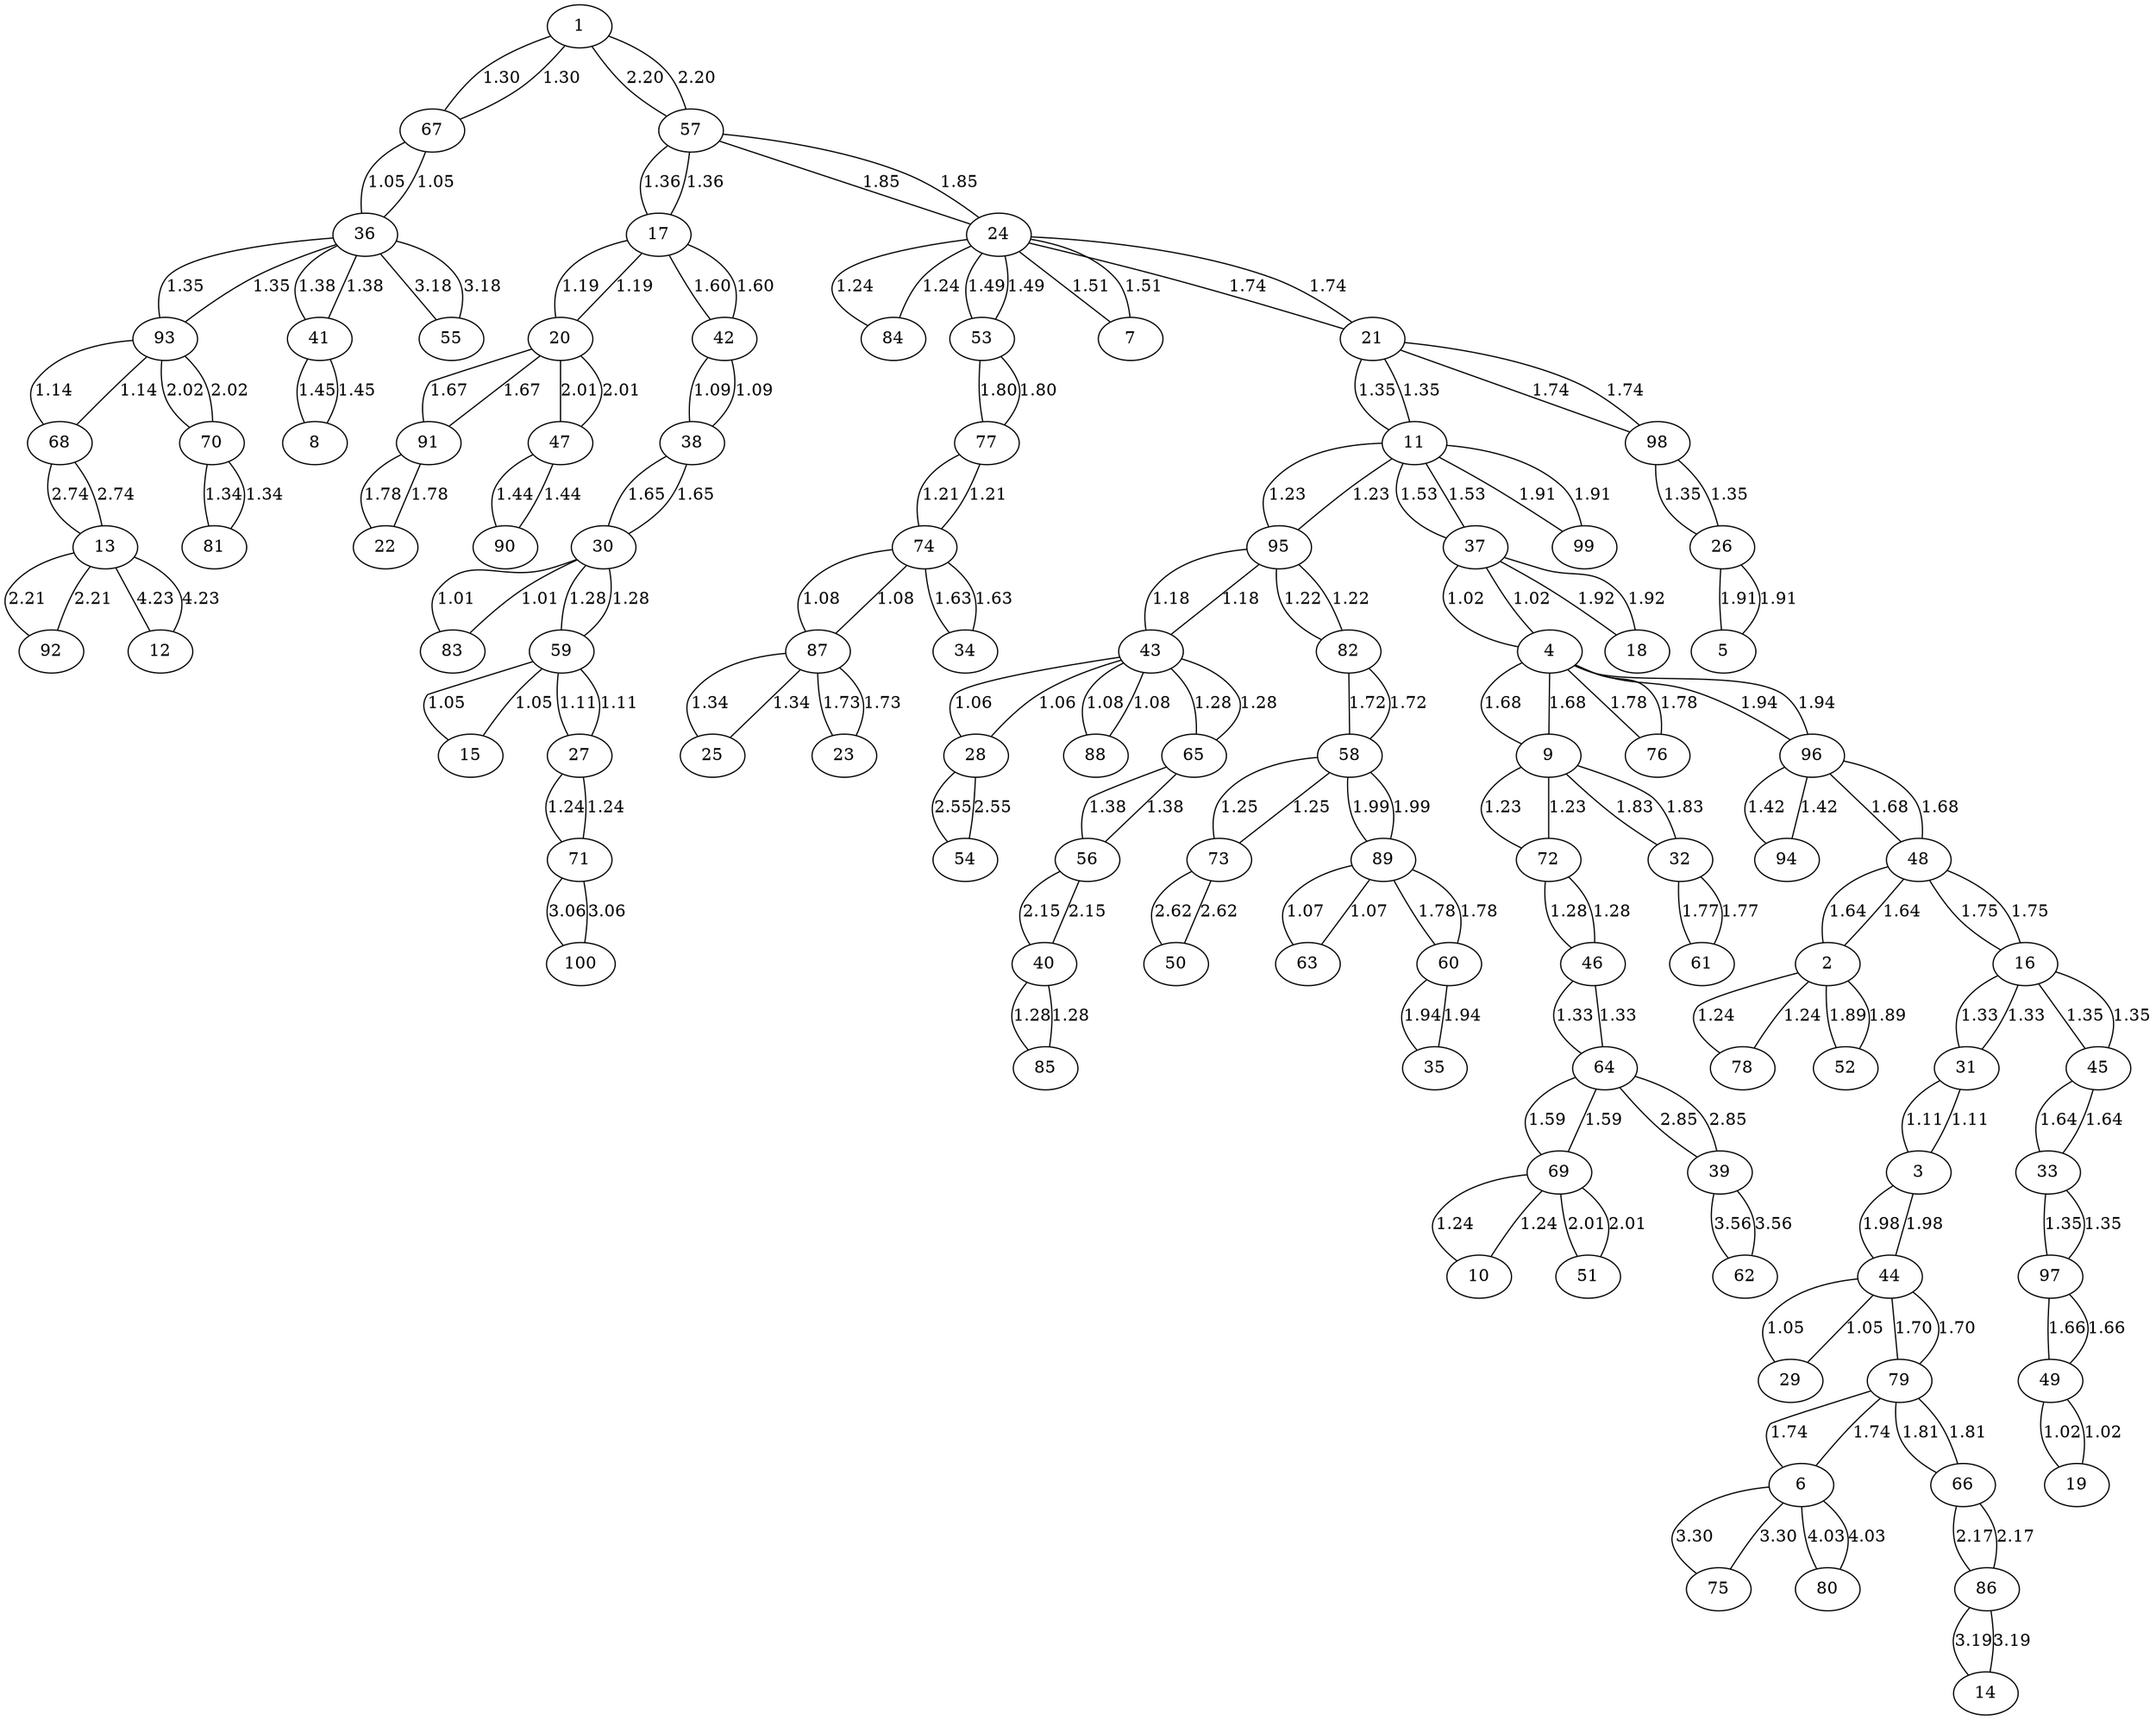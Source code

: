 graph sample {
1 -- 67 [label=1.30];
67 -- 1 [label=1.30];
67 -- 36 [label=1.05];
36 -- 67 [label=1.05];
36 -- 93 [label=1.35];
93 -- 36 [label=1.35];
93 -- 68 [label=1.14];
68 -- 93 [label=1.14];
36 -- 41 [label=1.38];
41 -- 36 [label=1.38];
41 -- 8 [label=1.45];
8 -- 41 [label=1.45];
93 -- 70 [label=2.02];
70 -- 93 [label=2.02];
70 -- 81 [label=1.34];
81 -- 70 [label=1.34];
1 -- 57 [label=2.20];
57 -- 1 [label=2.20];
57 -- 17 [label=1.36];
17 -- 57 [label=1.36];
17 -- 20 [label=1.19];
20 -- 17 [label=1.19];
17 -- 42 [label=1.60];
42 -- 17 [label=1.60];
42 -- 38 [label=1.09];
38 -- 42 [label=1.09];
38 -- 30 [label=1.65];
30 -- 38 [label=1.65];
30 -- 83 [label=1.01];
83 -- 30 [label=1.01];
30 -- 59 [label=1.28];
59 -- 30 [label=1.28];
59 -- 15 [label=1.05];
15 -- 59 [label=1.05];
59 -- 27 [label=1.11];
27 -- 59 [label=1.11];
27 -- 71 [label=1.24];
71 -- 27 [label=1.24];
20 -- 91 [label=1.67];
91 -- 20 [label=1.67];
91 -- 22 [label=1.78];
22 -- 91 [label=1.78];
57 -- 24 [label=1.85];
24 -- 57 [label=1.85];
24 -- 84 [label=1.24];
84 -- 24 [label=1.24];
24 -- 53 [label=1.49];
53 -- 24 [label=1.49];
24 -- 7 [label=1.51];
7 -- 24 [label=1.51];
24 -- 21 [label=1.74];
21 -- 24 [label=1.74];
21 -- 11 [label=1.35];
11 -- 21 [label=1.35];
11 -- 95 [label=1.23];
95 -- 11 [label=1.23];
95 -- 43 [label=1.18];
43 -- 95 [label=1.18];
43 -- 28 [label=1.06];
28 -- 43 [label=1.06];
43 -- 88 [label=1.08];
88 -- 43 [label=1.08];
95 -- 82 [label=1.22];
82 -- 95 [label=1.22];
43 -- 65 [label=1.28];
65 -- 43 [label=1.28];
65 -- 56 [label=1.38];
56 -- 65 [label=1.38];
11 -- 37 [label=1.53];
37 -- 11 [label=1.53];
37 -- 4 [label=1.02];
4 -- 37 [label=1.02];
4 -- 9 [label=1.68];
9 -- 4 [label=1.68];
9 -- 72 [label=1.23];
72 -- 9 [label=1.23];
72 -- 46 [label=1.28];
46 -- 72 [label=1.28];
46 -- 64 [label=1.33];
64 -- 46 [label=1.33];
64 -- 69 [label=1.59];
69 -- 64 [label=1.59];
69 -- 10 [label=1.24];
10 -- 69 [label=1.24];
82 -- 58 [label=1.72];
58 -- 82 [label=1.72];
58 -- 73 [label=1.25];
73 -- 58 [label=1.25];
21 -- 98 [label=1.74];
98 -- 21 [label=1.74];
98 -- 26 [label=1.35];
26 -- 98 [label=1.35];
4 -- 76 [label=1.78];
76 -- 4 [label=1.78];
53 -- 77 [label=1.80];
77 -- 53 [label=1.80];
77 -- 74 [label=1.21];
74 -- 77 [label=1.21];
74 -- 87 [label=1.08];
87 -- 74 [label=1.08];
87 -- 25 [label=1.34];
25 -- 87 [label=1.34];
74 -- 34 [label=1.63];
34 -- 74 [label=1.63];
87 -- 23 [label=1.73];
23 -- 87 [label=1.73];
9 -- 32 [label=1.83];
32 -- 9 [label=1.83];
32 -- 61 [label=1.77];
61 -- 32 [label=1.77];
11 -- 99 [label=1.91];
99 -- 11 [label=1.91];
26 -- 5 [label=1.91];
5 -- 26 [label=1.91];
37 -- 18 [label=1.92];
18 -- 37 [label=1.92];
4 -- 96 [label=1.94];
96 -- 4 [label=1.94];
96 -- 94 [label=1.42];
94 -- 96 [label=1.42];
96 -- 48 [label=1.68];
48 -- 96 [label=1.68];
48 -- 2 [label=1.64];
2 -- 48 [label=1.64];
2 -- 78 [label=1.24];
78 -- 2 [label=1.24];
48 -- 16 [label=1.75];
16 -- 48 [label=1.75];
16 -- 31 [label=1.33];
31 -- 16 [label=1.33];
31 -- 3 [label=1.11];
3 -- 31 [label=1.11];
16 -- 45 [label=1.35];
45 -- 16 [label=1.35];
45 -- 33 [label=1.64];
33 -- 45 [label=1.64];
33 -- 97 [label=1.35];
97 -- 33 [label=1.35];
97 -- 49 [label=1.66];
49 -- 97 [label=1.66];
49 -- 19 [label=1.02];
19 -- 49 [label=1.02];
2 -- 52 [label=1.89];
52 -- 2 [label=1.89];
3 -- 44 [label=1.98];
44 -- 3 [label=1.98];
44 -- 29 [label=1.05];
29 -- 44 [label=1.05];
44 -- 79 [label=1.70];
79 -- 44 [label=1.70];
79 -- 6 [label=1.74];
6 -- 79 [label=1.74];
79 -- 66 [label=1.81];
66 -- 79 [label=1.81];
58 -- 89 [label=1.99];
89 -- 58 [label=1.99];
89 -- 63 [label=1.07];
63 -- 89 [label=1.07];
89 -- 60 [label=1.78];
60 -- 89 [label=1.78];
60 -- 35 [label=1.94];
35 -- 60 [label=1.94];
69 -- 51 [label=2.01];
51 -- 69 [label=2.01];
20 -- 47 [label=2.01];
47 -- 20 [label=2.01];
47 -- 90 [label=1.44];
90 -- 47 [label=1.44];
56 -- 40 [label=2.15];
40 -- 56 [label=2.15];
40 -- 85 [label=1.28];
85 -- 40 [label=1.28];
66 -- 86 [label=2.17];
86 -- 66 [label=2.17];
28 -- 54 [label=2.55];
54 -- 28 [label=2.55];
73 -- 50 [label=2.62];
50 -- 73 [label=2.62];
68 -- 13 [label=2.74];
13 -- 68 [label=2.74];
13 -- 92 [label=2.21];
92 -- 13 [label=2.21];
64 -- 39 [label=2.85];
39 -- 64 [label=2.85];
71 -- 100 [label=3.06];
100 -- 71 [label=3.06];
36 -- 55 [label=3.18];
55 -- 36 [label=3.18];
86 -- 14 [label=3.19];
14 -- 86 [label=3.19];
6 -- 75 [label=3.30];
75 -- 6 [label=3.30];
39 -- 62 [label=3.56];
62 -- 39 [label=3.56];
6 -- 80 [label=4.03];
80 -- 6 [label=4.03];
13 -- 12 [label=4.23];
12 -- 13 [label=4.23];
}